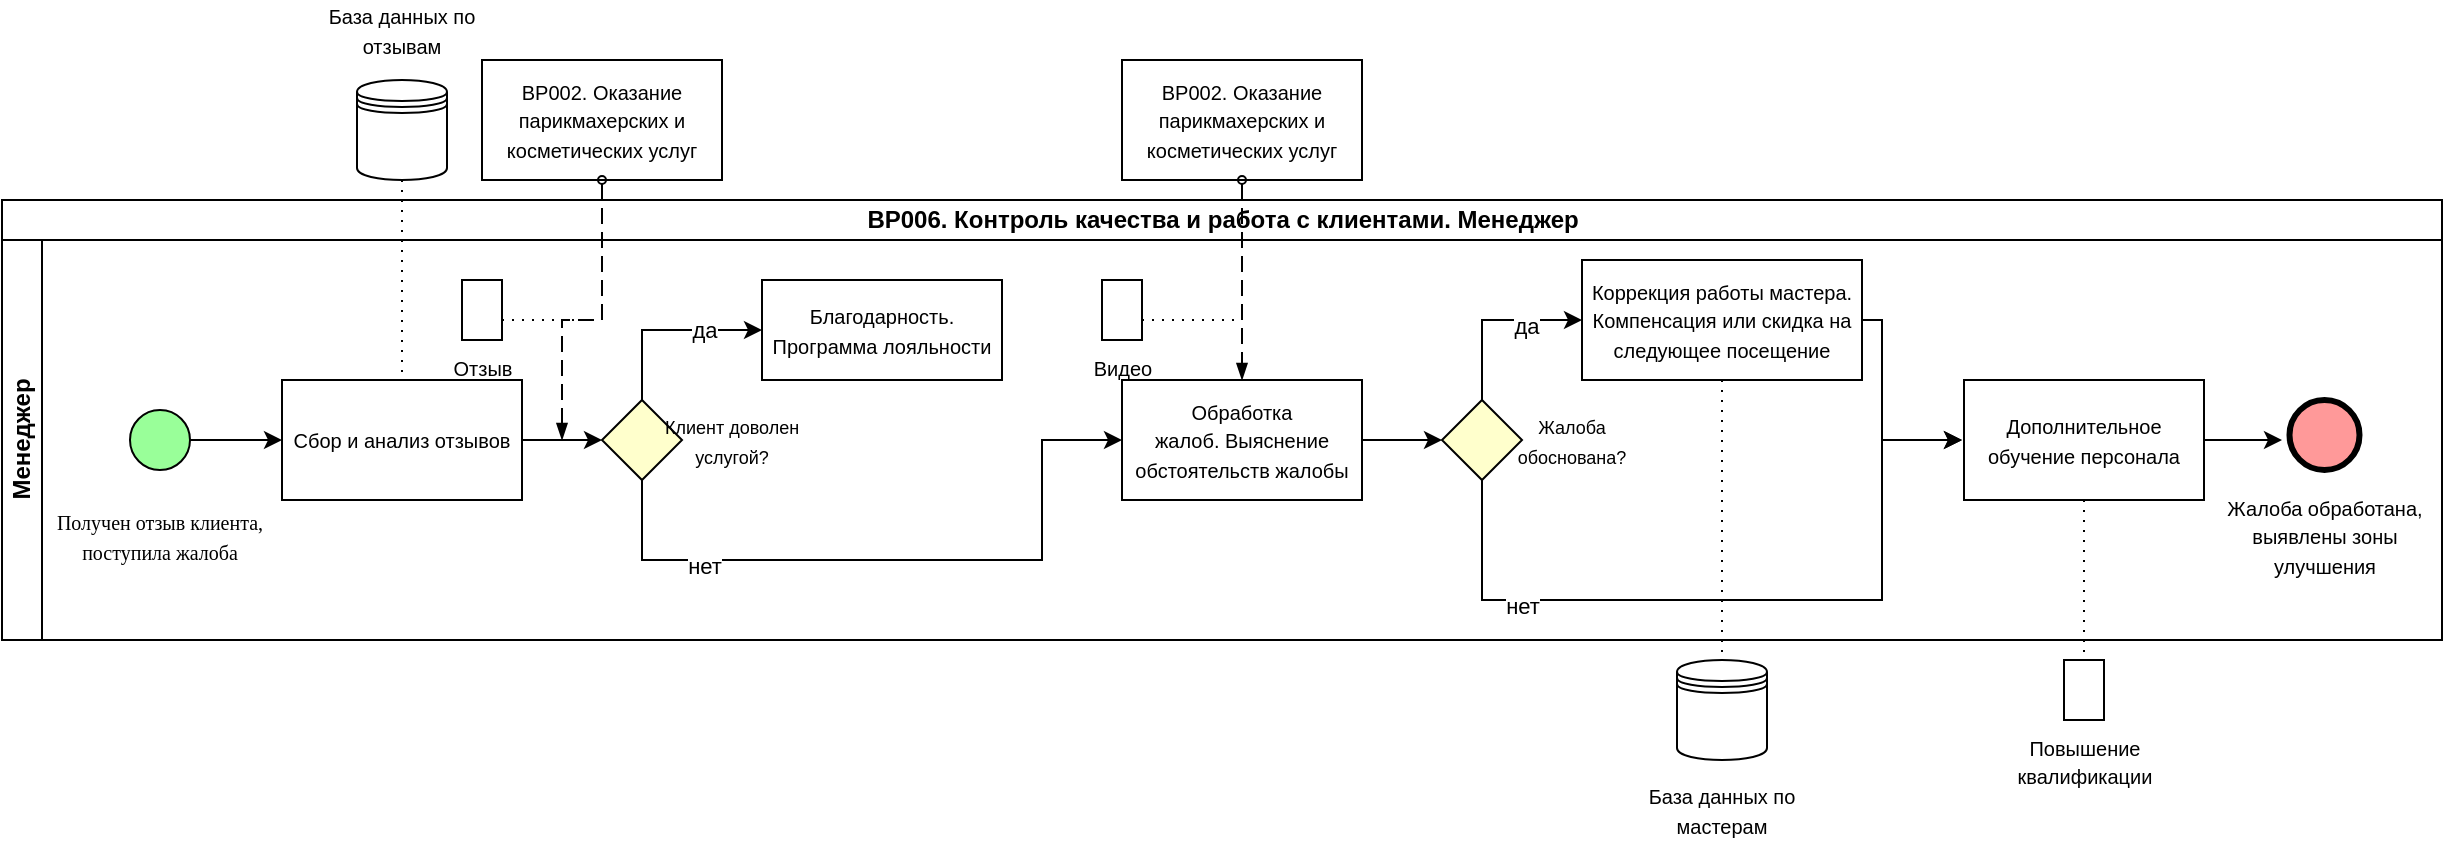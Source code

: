 <mxfile version="26.1.0">
  <diagram name="Страница — 1" id="nc_g5C7sCWomOyvMDTg2">
    <mxGraphModel dx="1369" dy="1965" grid="1" gridSize="10" guides="1" tooltips="1" connect="1" arrows="1" fold="1" page="1" pageScale="1" pageWidth="827" pageHeight="1169" math="0" shadow="0">
      <root>
        <mxCell id="0" />
        <mxCell id="1" parent="0" />
        <mxCell id="5ZHukqqLrb58eQnSWOvj-1" value="BP006.&amp;nbsp;Контроль качества и работа с клиентами. Менеджер" style="swimlane;childLayout=stackLayout;resizeParent=1;resizeParentMax=0;horizontal=1;startSize=20;horizontalStack=0;html=1;" vertex="1" parent="1">
          <mxGeometry x="140" y="60" width="1220" height="220" as="geometry">
            <mxRectangle x="150" y="40" width="60" height="30" as="alternateBounds" />
          </mxGeometry>
        </mxCell>
        <mxCell id="5ZHukqqLrb58eQnSWOvj-2" value="Менеджер" style="swimlane;startSize=20;horizontal=0;html=1;" vertex="1" parent="5ZHukqqLrb58eQnSWOvj-1">
          <mxGeometry y="20" width="1220" height="200" as="geometry" />
        </mxCell>
        <mxCell id="5ZHukqqLrb58eQnSWOvj-6" value="" style="ellipse;whiteSpace=wrap;html=1;aspect=fixed;fillColor=light-dark(#99FF99,var(--ge-dark-color, #121212));" vertex="1" parent="5ZHukqqLrb58eQnSWOvj-2">
          <mxGeometry x="64" y="85" width="30" height="30" as="geometry" />
        </mxCell>
        <mxCell id="5ZHukqqLrb58eQnSWOvj-7" value="" style="endArrow=classic;html=1;rounded=0;exitX=1;exitY=0.5;exitDx=0;exitDy=0;entryX=0;entryY=0.5;entryDx=0;entryDy=0;entryPerimeter=0;" edge="1" parent="5ZHukqqLrb58eQnSWOvj-2" source="5ZHukqqLrb58eQnSWOvj-6" target="5ZHukqqLrb58eQnSWOvj-117">
          <mxGeometry width="50" height="50" relative="1" as="geometry">
            <mxPoint x="324" y="270" as="sourcePoint" />
            <mxPoint x="134" y="100" as="targetPoint" />
          </mxGeometry>
        </mxCell>
        <mxCell id="5ZHukqqLrb58eQnSWOvj-89" value="&lt;font size=&quot;1&quot; face=&quot;Times New Roman&quot;&gt;Получен отзыв клиента, поступила жалоба&lt;/font&gt;" style="text;html=1;align=center;verticalAlign=middle;whiteSpace=wrap;rounded=0;" vertex="1" parent="5ZHukqqLrb58eQnSWOvj-2">
          <mxGeometry x="24" y="130" width="110" height="35" as="geometry" />
        </mxCell>
        <mxCell id="5ZHukqqLrb58eQnSWOvj-117" value="&lt;font style=&quot;font-size: 10px;&quot;&gt;Сбор и анализ отзывов&lt;/font&gt;" style="points=[[0.25,0,0],[0.5,0,0],[0.75,0,0],[1,0.25,0],[1,0.5,0],[1,0.75,0],[0.75,1,0],[0.5,1,0],[0.25,1,0],[0,0.75,0],[0,0.5,0],[0,0.25,0]];shape=mxgraph.bpmn.task2;whiteSpace=wrap;rectStyle=rounded;size=10;html=1;container=1;expand=0;collapsible=0;taskMarker=user;" vertex="1" parent="5ZHukqqLrb58eQnSWOvj-2">
          <mxGeometry x="140" y="70" width="120" height="60" as="geometry" />
        </mxCell>
        <mxCell id="5ZHukqqLrb58eQnSWOvj-253" style="edgeStyle=orthogonalEdgeStyle;rounded=0;orthogonalLoop=1;jettySize=auto;html=1;exitX=1;exitY=0.5;exitDx=0;exitDy=0;exitPerimeter=0;entryX=0;entryY=0.5;entryDx=0;entryDy=0;entryPerimeter=0;" edge="1" parent="5ZHukqqLrb58eQnSWOvj-2" source="5ZHukqqLrb58eQnSWOvj-117">
          <mxGeometry relative="1" as="geometry">
            <mxPoint x="300.0" y="100" as="targetPoint" />
          </mxGeometry>
        </mxCell>
        <mxCell id="5ZHukqqLrb58eQnSWOvj-265" value="" style="points=[[0.25,0.25,0],[0.5,0,0],[0.75,0.25,0],[1,0.5,0],[0.75,0.75,0],[0.5,1,0],[0.25,0.75,0],[0,0.5,0]];shape=mxgraph.bpmn.gateway2;html=1;verticalLabelPosition=bottom;labelBackgroundColor=#ffffff;verticalAlign=top;align=center;perimeter=rhombusPerimeter;outlineConnect=0;outline=none;symbol=none;fillColor=light-dark(#FFFFCC,var(--ge-dark-color, #121212));" vertex="1" parent="5ZHukqqLrb58eQnSWOvj-2">
          <mxGeometry x="300" y="80" width="40" height="40" as="geometry" />
        </mxCell>
        <mxCell id="5ZHukqqLrb58eQnSWOvj-269" value="&lt;font style=&quot;font-size: 9px;&quot;&gt;Клиент доволен услугой?&lt;/font&gt;" style="text;html=1;align=center;verticalAlign=middle;whiteSpace=wrap;rounded=0;" vertex="1" parent="5ZHukqqLrb58eQnSWOvj-2">
          <mxGeometry x="330" y="87.5" width="70" height="25" as="geometry" />
        </mxCell>
        <mxCell id="5ZHukqqLrb58eQnSWOvj-270" value="&lt;font style=&quot;font-size: 10px;&quot;&gt;Благодарность. Программа лояльности&lt;/font&gt;" style="points=[[0.25,0,0],[0.5,0,0],[0.75,0,0],[1,0.25,0],[1,0.5,0],[1,0.75,0],[0.75,1,0],[0.5,1,0],[0.25,1,0],[0,0.75,0],[0,0.5,0],[0,0.25,0]];shape=mxgraph.bpmn.task2;whiteSpace=wrap;rectStyle=rounded;size=10;html=1;container=1;expand=0;collapsible=0;taskMarker=service;" vertex="1" parent="5ZHukqqLrb58eQnSWOvj-2">
          <mxGeometry x="380" y="20" width="120" height="50" as="geometry" />
        </mxCell>
        <mxCell id="5ZHukqqLrb58eQnSWOvj-271" style="edgeStyle=orthogonalEdgeStyle;rounded=0;orthogonalLoop=1;jettySize=auto;html=1;exitX=0.5;exitY=0;exitDx=0;exitDy=0;exitPerimeter=0;entryX=0;entryY=0.5;entryDx=0;entryDy=0;entryPerimeter=0;" edge="1" parent="5ZHukqqLrb58eQnSWOvj-2" source="5ZHukqqLrb58eQnSWOvj-265" target="5ZHukqqLrb58eQnSWOvj-270">
          <mxGeometry relative="1" as="geometry" />
        </mxCell>
        <mxCell id="5ZHukqqLrb58eQnSWOvj-272" value="да" style="edgeLabel;html=1;align=center;verticalAlign=middle;resizable=0;points=[];" vertex="1" connectable="0" parent="5ZHukqqLrb58eQnSWOvj-271">
          <mxGeometry x="-0.127" y="2" relative="1" as="geometry">
            <mxPoint x="24" y="2" as="offset" />
          </mxGeometry>
        </mxCell>
        <mxCell id="5ZHukqqLrb58eQnSWOvj-273" style="edgeStyle=orthogonalEdgeStyle;rounded=0;orthogonalLoop=1;jettySize=auto;html=1;exitX=0.5;exitY=1;exitDx=0;exitDy=0;exitPerimeter=0;entryX=0;entryY=0.5;entryDx=0;entryDy=0;entryPerimeter=0;" edge="1" parent="5ZHukqqLrb58eQnSWOvj-2" source="5ZHukqqLrb58eQnSWOvj-265">
          <mxGeometry relative="1" as="geometry">
            <mxPoint x="560.0" y="100" as="targetPoint" />
            <Array as="points">
              <mxPoint x="320" y="160" />
              <mxPoint x="520" y="160" />
              <mxPoint x="520" y="100" />
            </Array>
          </mxGeometry>
        </mxCell>
        <mxCell id="5ZHukqqLrb58eQnSWOvj-275" value="нет" style="edgeLabel;html=1;align=center;verticalAlign=middle;resizable=0;points=[];" vertex="1" connectable="0" parent="5ZHukqqLrb58eQnSWOvj-273">
          <mxGeometry x="-0.516" y="1" relative="1" as="geometry">
            <mxPoint x="-12" y="4" as="offset" />
          </mxGeometry>
        </mxCell>
        <mxCell id="5ZHukqqLrb58eQnSWOvj-155" value="" style="points=[[0.145,0.145,0],[0.5,0,0],[0.855,0.145,0],[1,0.5,0],[0.855,0.855,0],[0.5,1,0],[0.145,0.855,0],[0,0.5,0]];shape=mxgraph.bpmn.event;html=1;verticalLabelPosition=bottom;labelBackgroundColor=#ffffff;verticalAlign=top;align=center;perimeter=ellipsePerimeter;outlineConnect=0;aspect=fixed;outline=end;symbol=terminate2;fillColor=light-dark(#FF9999,var(--ge-dark-color, #121212));" vertex="1" parent="5ZHukqqLrb58eQnSWOvj-2">
          <mxGeometry x="1143.75" y="80" width="35" height="35" as="geometry" />
        </mxCell>
        <mxCell id="5ZHukqqLrb58eQnSWOvj-164" value="&lt;span style=&quot;font-size: 10px;&quot;&gt;Жалоба обработана, выявлены зоны улучшения&lt;/span&gt;" style="text;html=1;align=center;verticalAlign=middle;whiteSpace=wrap;rounded=0;" vertex="1" parent="5ZHukqqLrb58eQnSWOvj-2">
          <mxGeometry x="1110" y="132.5" width="102.5" height="30" as="geometry" />
        </mxCell>
        <mxCell id="5ZHukqqLrb58eQnSWOvj-314" style="edgeStyle=orthogonalEdgeStyle;rounded=0;orthogonalLoop=1;jettySize=auto;html=1;exitX=1;exitY=0.5;exitDx=0;exitDy=0;exitPerimeter=0;" edge="1" parent="5ZHukqqLrb58eQnSWOvj-2" source="5ZHukqqLrb58eQnSWOvj-302" target="5ZHukqqLrb58eQnSWOvj-307">
          <mxGeometry relative="1" as="geometry" />
        </mxCell>
        <mxCell id="5ZHukqqLrb58eQnSWOvj-302" value="&lt;font style=&quot;font-size: 10px;&quot;&gt;Обработка жалоб.&amp;nbsp;&lt;/font&gt;&lt;font style=&quot;font-size: 10px;&quot;&gt;Выяснение обстоятельств жалобы&lt;/font&gt;" style="points=[[0.25,0,0],[0.5,0,0],[0.75,0,0],[1,0.25,0],[1,0.5,0],[1,0.75,0],[0.75,1,0],[0.5,1,0],[0.25,1,0],[0,0.75,0],[0,0.5,0],[0,0.25,0]];shape=mxgraph.bpmn.task2;whiteSpace=wrap;rectStyle=rounded;size=10;html=1;container=1;expand=0;collapsible=0;taskMarker=user;" vertex="1" parent="5ZHukqqLrb58eQnSWOvj-2">
          <mxGeometry x="560" y="70" width="120" height="60" as="geometry" />
        </mxCell>
        <mxCell id="5ZHukqqLrb58eQnSWOvj-307" value="" style="points=[[0.25,0.25,0],[0.5,0,0],[0.75,0.25,0],[1,0.5,0],[0.75,0.75,0],[0.5,1,0],[0.25,0.75,0],[0,0.5,0]];shape=mxgraph.bpmn.gateway2;html=1;verticalLabelPosition=bottom;labelBackgroundColor=#ffffff;verticalAlign=top;align=center;perimeter=rhombusPerimeter;outlineConnect=0;outline=none;symbol=none;fillColor=light-dark(#FFFFCC,var(--ge-dark-color, #121212));" vertex="1" parent="5ZHukqqLrb58eQnSWOvj-2">
          <mxGeometry x="720" y="80" width="40" height="40" as="geometry" />
        </mxCell>
        <mxCell id="5ZHukqqLrb58eQnSWOvj-308" value="&lt;font style=&quot;font-size: 9px;&quot;&gt;Жалоба обоснована?&lt;/font&gt;" style="text;html=1;align=center;verticalAlign=middle;whiteSpace=wrap;rounded=0;" vertex="1" parent="5ZHukqqLrb58eQnSWOvj-2">
          <mxGeometry x="750" y="87.5" width="70" height="25" as="geometry" />
        </mxCell>
        <mxCell id="5ZHukqqLrb58eQnSWOvj-310" style="edgeStyle=orthogonalEdgeStyle;rounded=0;orthogonalLoop=1;jettySize=auto;html=1;exitX=0.5;exitY=0;exitDx=0;exitDy=0;exitPerimeter=0;entryX=0;entryY=0.5;entryDx=0;entryDy=0;entryPerimeter=0;" edge="1" parent="5ZHukqqLrb58eQnSWOvj-2" source="5ZHukqqLrb58eQnSWOvj-307" target="5ZHukqqLrb58eQnSWOvj-315">
          <mxGeometry relative="1" as="geometry">
            <mxPoint x="800" y="45" as="targetPoint" />
          </mxGeometry>
        </mxCell>
        <mxCell id="5ZHukqqLrb58eQnSWOvj-311" value="да" style="edgeLabel;html=1;align=center;verticalAlign=middle;resizable=0;points=[];" vertex="1" connectable="0" parent="5ZHukqqLrb58eQnSWOvj-310">
          <mxGeometry x="-0.127" y="2" relative="1" as="geometry">
            <mxPoint x="24" y="2" as="offset" />
          </mxGeometry>
        </mxCell>
        <mxCell id="5ZHukqqLrb58eQnSWOvj-312" style="edgeStyle=orthogonalEdgeStyle;rounded=0;orthogonalLoop=1;jettySize=auto;html=1;exitX=0.5;exitY=1;exitDx=0;exitDy=0;exitPerimeter=0;entryX=0;entryY=0.5;entryDx=0;entryDy=0;entryPerimeter=0;" edge="1" parent="5ZHukqqLrb58eQnSWOvj-2" source="5ZHukqqLrb58eQnSWOvj-307">
          <mxGeometry relative="1" as="geometry">
            <mxPoint x="980.0" y="100" as="targetPoint" />
            <Array as="points">
              <mxPoint x="740" y="180" />
              <mxPoint x="940" y="180" />
              <mxPoint x="940" y="100" />
            </Array>
          </mxGeometry>
        </mxCell>
        <mxCell id="5ZHukqqLrb58eQnSWOvj-313" value="нет" style="edgeLabel;html=1;align=center;verticalAlign=middle;resizable=0;points=[];" vertex="1" connectable="0" parent="5ZHukqqLrb58eQnSWOvj-312">
          <mxGeometry x="-0.516" y="1" relative="1" as="geometry">
            <mxPoint x="-12" y="4" as="offset" />
          </mxGeometry>
        </mxCell>
        <mxCell id="5ZHukqqLrb58eQnSWOvj-316" style="edgeStyle=orthogonalEdgeStyle;rounded=0;orthogonalLoop=1;jettySize=auto;html=1;exitX=1;exitY=0.5;exitDx=0;exitDy=0;exitPerimeter=0;" edge="1" parent="5ZHukqqLrb58eQnSWOvj-2" source="5ZHukqqLrb58eQnSWOvj-315">
          <mxGeometry relative="1" as="geometry">
            <mxPoint x="980" y="100" as="targetPoint" />
            <Array as="points">
              <mxPoint x="940" y="40" />
              <mxPoint x="940" y="100" />
            </Array>
          </mxGeometry>
        </mxCell>
        <mxCell id="5ZHukqqLrb58eQnSWOvj-315" value="&lt;font size=&quot;1&quot;&gt;Коррекция работы мастера. Компенсация или скидка на следующее посещение&lt;/font&gt;" style="points=[[0.25,0,0],[0.5,0,0],[0.75,0,0],[1,0.25,0],[1,0.5,0],[1,0.75,0],[0.75,1,0],[0.5,1,0],[0.25,1,0],[0,0.75,0],[0,0.5,0],[0,0.25,0]];shape=mxgraph.bpmn.task2;whiteSpace=wrap;rectStyle=rounded;size=10;html=1;container=1;expand=0;collapsible=0;taskMarker=abstract;" vertex="1" parent="5ZHukqqLrb58eQnSWOvj-2">
          <mxGeometry x="790" y="10" width="140" height="60" as="geometry" />
        </mxCell>
        <mxCell id="5ZHukqqLrb58eQnSWOvj-318" style="edgeStyle=orthogonalEdgeStyle;rounded=0;orthogonalLoop=1;jettySize=auto;html=1;exitX=1;exitY=0.5;exitDx=0;exitDy=0;exitPerimeter=0;" edge="1" parent="5ZHukqqLrb58eQnSWOvj-2" source="5ZHukqqLrb58eQnSWOvj-317">
          <mxGeometry relative="1" as="geometry">
            <mxPoint x="1140" y="99.556" as="targetPoint" />
          </mxGeometry>
        </mxCell>
        <mxCell id="5ZHukqqLrb58eQnSWOvj-317" value="&lt;span style=&quot;font-size: 10px;&quot;&gt;Дополнительное обучение персонала&lt;/span&gt;" style="points=[[0.25,0,0],[0.5,0,0],[0.75,0,0],[1,0.25,0],[1,0.5,0],[1,0.75,0],[0.75,1,0],[0.5,1,0],[0.25,1,0],[0,0.75,0],[0,0.5,0],[0,0.25,0]];shape=mxgraph.bpmn.task2;whiteSpace=wrap;rectStyle=rounded;size=10;html=1;container=1;expand=0;collapsible=0;taskMarker=user;" vertex="1" parent="5ZHukqqLrb58eQnSWOvj-2">
          <mxGeometry x="981" y="70" width="120" height="60" as="geometry" />
        </mxCell>
        <mxCell id="5ZHukqqLrb58eQnSWOvj-296" value="&lt;span style=&quot;font-size: 10px;&quot;&gt;База данных по мастерам&lt;/span&gt;" style="text;html=1;align=center;verticalAlign=middle;whiteSpace=wrap;rounded=0;" vertex="1" parent="1">
          <mxGeometry x="955" y="350" width="90" height="30" as="geometry" />
        </mxCell>
        <mxCell id="5ZHukqqLrb58eQnSWOvj-297" value="" style="shape=datastore;html=1;labelPosition=center;verticalLabelPosition=bottom;align=center;verticalAlign=top;" vertex="1" parent="1">
          <mxGeometry x="977.5" y="290" width="45" height="50" as="geometry" />
        </mxCell>
        <mxCell id="5ZHukqqLrb58eQnSWOvj-299" value="&lt;span style=&quot;font-size: 10px;&quot;&gt;База данных по отзывам&lt;/span&gt;" style="text;html=1;align=center;verticalAlign=middle;whiteSpace=wrap;rounded=0;" vertex="1" parent="1">
          <mxGeometry x="295" y="-40" width="90" height="30" as="geometry" />
        </mxCell>
        <mxCell id="5ZHukqqLrb58eQnSWOvj-300" value="" style="shape=datastore;html=1;labelPosition=center;verticalLabelPosition=bottom;align=center;verticalAlign=top;" vertex="1" parent="1">
          <mxGeometry x="317.5" width="45" height="50" as="geometry" />
        </mxCell>
        <mxCell id="5ZHukqqLrb58eQnSWOvj-301" value="" style="edgeStyle=elbowEdgeStyle;fontSize=12;html=1;endFill=0;startFill=0;endSize=6;startSize=6;dashed=1;dashPattern=1 4;endArrow=none;startArrow=none;rounded=0;exitX=0.5;exitY=1;exitDx=0;exitDy=0;entryX=0.5;entryY=0;entryDx=0;entryDy=0;entryPerimeter=0;" edge="1" parent="1" source="5ZHukqqLrb58eQnSWOvj-300" target="5ZHukqqLrb58eQnSWOvj-117">
          <mxGeometry width="160" relative="1" as="geometry">
            <mxPoint x="540" y="220" as="sourcePoint" />
            <mxPoint x="700" y="220" as="targetPoint" />
          </mxGeometry>
        </mxCell>
        <mxCell id="5ZHukqqLrb58eQnSWOvj-255" value="" style="edgeStyle=elbowEdgeStyle;fontSize=12;html=1;endFill=0;startFill=0;endSize=6;startSize=6;dashed=1;dashPattern=1 4;endArrow=none;startArrow=none;rounded=0;" edge="1" parent="1">
          <mxGeometry width="160" relative="1" as="geometry">
            <mxPoint x="390" y="120" as="sourcePoint" />
            <mxPoint x="440" y="120" as="targetPoint" />
          </mxGeometry>
        </mxCell>
        <mxCell id="5ZHukqqLrb58eQnSWOvj-258" value="&lt;font style=&quot;font-size: 10px;&quot;&gt;Отзыв&lt;/font&gt;" style="shape=mxgraph.bpmn.data2;labelPosition=center;verticalLabelPosition=bottom;align=center;verticalAlign=top;size=5;html=1;" vertex="1" parent="1">
          <mxGeometry x="370" y="100" width="20" height="30" as="geometry" />
        </mxCell>
        <mxCell id="5ZHukqqLrb58eQnSWOvj-250" value="&lt;font style=&quot;font-size: 10px;&quot;&gt;BP002.&amp;nbsp;Оказание парикмахерских и косметических услуг&lt;/font&gt;" style="rounded=0;whiteSpace=wrap;html=1;" vertex="1" parent="1">
          <mxGeometry x="380" y="-10" width="120" height="60" as="geometry" />
        </mxCell>
        <mxCell id="5ZHukqqLrb58eQnSWOvj-254" value="" style="dashed=1;dashPattern=8 4;endArrow=blockThin;endFill=1;startArrow=oval;startFill=0;endSize=6;startSize=4;html=1;rounded=0;exitX=0.5;exitY=1;exitDx=0;exitDy=0;" edge="1" parent="1" source="5ZHukqqLrb58eQnSWOvj-250">
          <mxGeometry width="160" relative="1" as="geometry">
            <mxPoint x="530" y="210" as="sourcePoint" />
            <mxPoint x="420" y="180" as="targetPoint" />
            <Array as="points">
              <mxPoint x="440" y="120" />
              <mxPoint x="420" y="120" />
            </Array>
          </mxGeometry>
        </mxCell>
        <mxCell id="5ZHukqqLrb58eQnSWOvj-303" value="" style="edgeStyle=elbowEdgeStyle;fontSize=12;html=1;endFill=0;startFill=0;endSize=6;startSize=6;dashed=1;dashPattern=1 4;endArrow=none;startArrow=none;rounded=0;" edge="1" parent="1">
          <mxGeometry width="160" relative="1" as="geometry">
            <mxPoint x="710" y="120" as="sourcePoint" />
            <mxPoint x="760" y="120" as="targetPoint" />
          </mxGeometry>
        </mxCell>
        <mxCell id="5ZHukqqLrb58eQnSWOvj-304" value="&lt;font style=&quot;font-size: 10px;&quot;&gt;Видео&lt;/font&gt;" style="shape=mxgraph.bpmn.data2;labelPosition=center;verticalLabelPosition=bottom;align=center;verticalAlign=top;size=5;html=1;" vertex="1" parent="1">
          <mxGeometry x="690" y="100" width="20" height="30" as="geometry" />
        </mxCell>
        <mxCell id="5ZHukqqLrb58eQnSWOvj-305" value="&lt;font style=&quot;font-size: 10px;&quot;&gt;BP002.&amp;nbsp;Оказание парикмахерских и косметических услуг&lt;/font&gt;" style="rounded=0;whiteSpace=wrap;html=1;" vertex="1" parent="1">
          <mxGeometry x="700" y="-10" width="120" height="60" as="geometry" />
        </mxCell>
        <mxCell id="5ZHukqqLrb58eQnSWOvj-306" value="" style="dashed=1;dashPattern=8 4;endArrow=blockThin;endFill=1;startArrow=oval;startFill=0;endSize=6;startSize=4;html=1;rounded=0;exitX=0.5;exitY=1;exitDx=0;exitDy=0;entryX=0.5;entryY=0;entryDx=0;entryDy=0;entryPerimeter=0;" edge="1" parent="1" source="5ZHukqqLrb58eQnSWOvj-305" target="5ZHukqqLrb58eQnSWOvj-302">
          <mxGeometry width="160" relative="1" as="geometry">
            <mxPoint x="850" y="210" as="sourcePoint" />
            <mxPoint x="740" y="180" as="targetPoint" />
            <Array as="points">
              <mxPoint x="760" y="120" />
            </Array>
          </mxGeometry>
        </mxCell>
        <mxCell id="5ZHukqqLrb58eQnSWOvj-319" value="&lt;font style=&quot;font-size: 10px;&quot;&gt;Повышение&lt;/font&gt;&lt;div&gt;&lt;font style=&quot;font-size: 10px;&quot;&gt;квалификации&lt;/font&gt;&lt;/div&gt;" style="shape=mxgraph.bpmn.data2;labelPosition=center;verticalLabelPosition=bottom;align=center;verticalAlign=top;size=5;html=1;" vertex="1" parent="1">
          <mxGeometry x="1171" y="290" width="20" height="30" as="geometry" />
        </mxCell>
        <mxCell id="5ZHukqqLrb58eQnSWOvj-321" style="edgeStyle=orthogonalEdgeStyle;rounded=0;orthogonalLoop=1;jettySize=auto;html=1;exitX=0.5;exitY=1;exitDx=0;exitDy=0;exitPerimeter=0;entryX=0.5;entryY=0;entryDx=0;entryDy=0;entryPerimeter=0;endArrow=none;startFill=0;dashed=1;dashPattern=1 4;" edge="1" parent="1" source="5ZHukqqLrb58eQnSWOvj-317" target="5ZHukqqLrb58eQnSWOvj-319">
          <mxGeometry relative="1" as="geometry" />
        </mxCell>
        <mxCell id="5ZHukqqLrb58eQnSWOvj-322" style="edgeStyle=orthogonalEdgeStyle;rounded=0;orthogonalLoop=1;jettySize=auto;html=1;exitX=0.5;exitY=1;exitDx=0;exitDy=0;exitPerimeter=0;entryX=0.5;entryY=0;entryDx=0;entryDy=0;endArrow=none;startFill=0;dashed=1;dashPattern=1 4;" edge="1" parent="1" source="5ZHukqqLrb58eQnSWOvj-315" target="5ZHukqqLrb58eQnSWOvj-297">
          <mxGeometry relative="1" as="geometry" />
        </mxCell>
      </root>
    </mxGraphModel>
  </diagram>
</mxfile>
